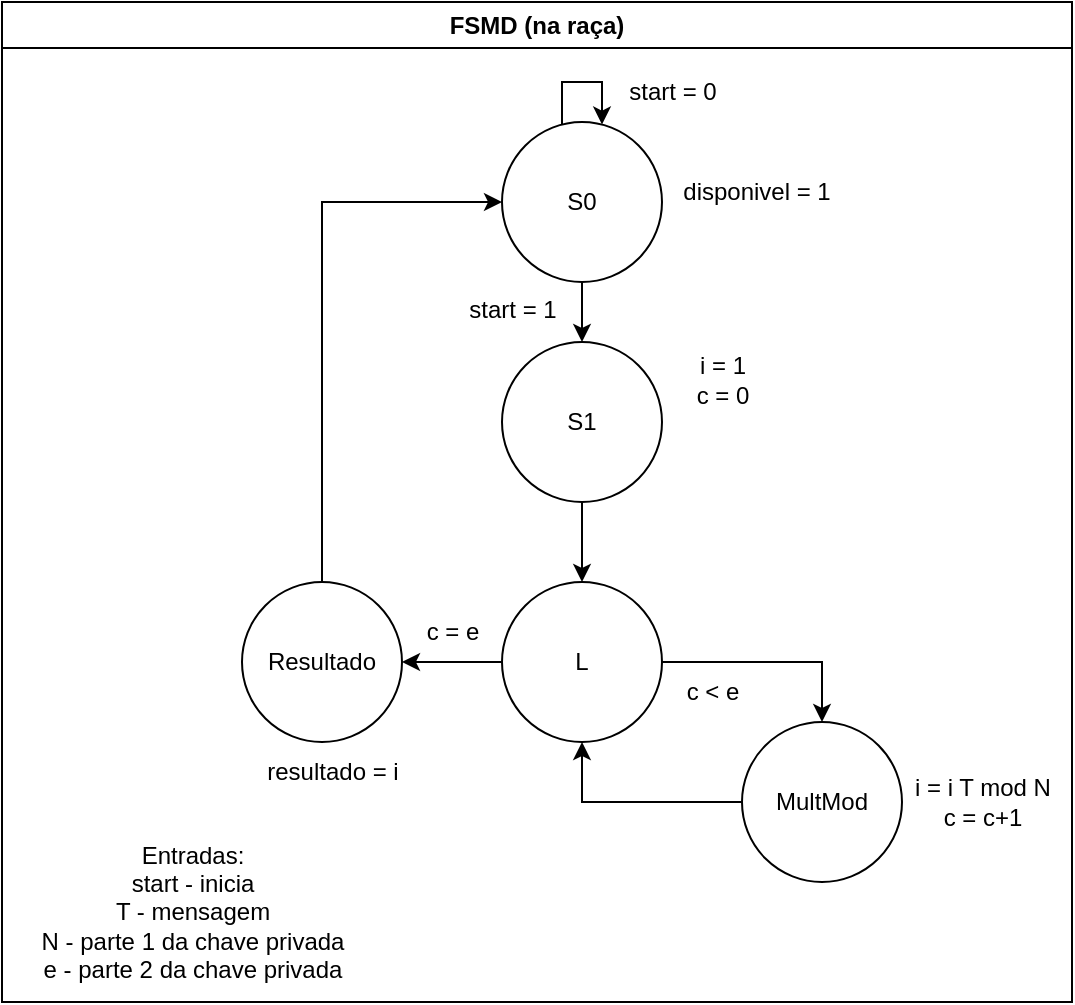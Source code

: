 <mxfile version="27.1.6">
  <diagram name="Página-1" id="EnZ73JgTtoqfLerYadEl">
    <mxGraphModel dx="1890" dy="726" grid="1" gridSize="10" guides="1" tooltips="1" connect="1" arrows="1" fold="1" page="1" pageScale="1" pageWidth="827" pageHeight="1169" math="0" shadow="0">
      <root>
        <mxCell id="0" />
        <mxCell id="1" parent="0" />
        <mxCell id="npcXEpdp4DQcPCw81daD-10" style="edgeStyle=orthogonalEdgeStyle;rounded=0;orthogonalLoop=1;jettySize=auto;html=1;" parent="1" source="npcXEpdp4DQcPCw81daD-1" target="npcXEpdp4DQcPCw81daD-3" edge="1">
          <mxGeometry relative="1" as="geometry" />
        </mxCell>
        <mxCell id="npcXEpdp4DQcPCw81daD-1" value="S0" style="ellipse;whiteSpace=wrap;html=1;aspect=fixed;" parent="1" vertex="1">
          <mxGeometry x="260" y="70" width="80" height="80" as="geometry" />
        </mxCell>
        <mxCell id="npcXEpdp4DQcPCw81daD-11" style="edgeStyle=orthogonalEdgeStyle;rounded=0;orthogonalLoop=1;jettySize=auto;html=1;" parent="1" source="npcXEpdp4DQcPCw81daD-3" target="npcXEpdp4DQcPCw81daD-5" edge="1">
          <mxGeometry relative="1" as="geometry" />
        </mxCell>
        <mxCell id="npcXEpdp4DQcPCw81daD-3" value="S1" style="ellipse;whiteSpace=wrap;html=1;aspect=fixed;" parent="1" vertex="1">
          <mxGeometry x="260" y="180" width="80" height="80" as="geometry" />
        </mxCell>
        <mxCell id="npcXEpdp4DQcPCw81daD-12" style="edgeStyle=orthogonalEdgeStyle;rounded=0;orthogonalLoop=1;jettySize=auto;html=1;" parent="1" source="npcXEpdp4DQcPCw81daD-5" target="npcXEpdp4DQcPCw81daD-6" edge="1">
          <mxGeometry relative="1" as="geometry">
            <Array as="points">
              <mxPoint x="420" y="340" />
            </Array>
          </mxGeometry>
        </mxCell>
        <mxCell id="npcXEpdp4DQcPCw81daD-21" style="edgeStyle=orthogonalEdgeStyle;rounded=0;orthogonalLoop=1;jettySize=auto;html=1;" parent="1" source="npcXEpdp4DQcPCw81daD-5" target="npcXEpdp4DQcPCw81daD-18" edge="1">
          <mxGeometry relative="1" as="geometry" />
        </mxCell>
        <mxCell id="npcXEpdp4DQcPCw81daD-5" value="L" style="ellipse;whiteSpace=wrap;html=1;" parent="1" vertex="1">
          <mxGeometry x="260" y="300" width="80" height="80" as="geometry" />
        </mxCell>
        <mxCell id="npcXEpdp4DQcPCw81daD-14" style="edgeStyle=orthogonalEdgeStyle;rounded=0;orthogonalLoop=1;jettySize=auto;html=1;" parent="1" source="npcXEpdp4DQcPCw81daD-6" target="npcXEpdp4DQcPCw81daD-5" edge="1">
          <mxGeometry relative="1" as="geometry">
            <mxPoint x="420" y="490.0" as="targetPoint" />
            <Array as="points">
              <mxPoint x="300" y="410" />
            </Array>
          </mxGeometry>
        </mxCell>
        <mxCell id="npcXEpdp4DQcPCw81daD-6" value="MultMod" style="ellipse;whiteSpace=wrap;html=1;aspect=fixed;" parent="1" vertex="1">
          <mxGeometry x="380" y="370" width="80" height="80" as="geometry" />
        </mxCell>
        <mxCell id="npcXEpdp4DQcPCw81daD-16" value="c &amp;lt; e" style="text;html=1;align=center;verticalAlign=middle;resizable=0;points=[];autosize=1;strokeColor=none;fillColor=none;" parent="1" vertex="1">
          <mxGeometry x="340" y="340" width="50" height="30" as="geometry" />
        </mxCell>
        <mxCell id="npcXEpdp4DQcPCw81daD-20" style="edgeStyle=orthogonalEdgeStyle;rounded=0;orthogonalLoop=1;jettySize=auto;html=1;" parent="1" source="npcXEpdp4DQcPCw81daD-18" target="npcXEpdp4DQcPCw81daD-1" edge="1">
          <mxGeometry relative="1" as="geometry">
            <Array as="points">
              <mxPoint x="170" y="110" />
            </Array>
          </mxGeometry>
        </mxCell>
        <mxCell id="npcXEpdp4DQcPCw81daD-18" value="Resultado" style="ellipse;whiteSpace=wrap;html=1;aspect=fixed;" parent="1" vertex="1">
          <mxGeometry x="130" y="300" width="80" height="80" as="geometry" />
        </mxCell>
        <mxCell id="npcXEpdp4DQcPCw81daD-22" value="c = e" style="text;html=1;align=center;verticalAlign=middle;resizable=0;points=[];autosize=1;strokeColor=none;fillColor=none;" parent="1" vertex="1">
          <mxGeometry x="210" y="310" width="50" height="30" as="geometry" />
        </mxCell>
        <mxCell id="npcXEpdp4DQcPCw81daD-24" value="FSMD (na raça)" style="swimlane;whiteSpace=wrap;html=1;" parent="1" vertex="1">
          <mxGeometry x="10" y="10" width="535" height="500" as="geometry" />
        </mxCell>
        <mxCell id="npcXEpdp4DQcPCw81daD-2" value="disponivel = 1" style="text;html=1;align=center;verticalAlign=middle;whiteSpace=wrap;rounded=0;" parent="npcXEpdp4DQcPCw81daD-24" vertex="1">
          <mxGeometry x="335" y="80" width="85" height="30" as="geometry" />
        </mxCell>
        <mxCell id="npcXEpdp4DQcPCw81daD-4" value="i = 1&lt;div&gt;c = 0&lt;/div&gt;" style="text;html=1;align=center;verticalAlign=middle;resizable=0;points=[];autosize=1;strokeColor=none;fillColor=none;" parent="npcXEpdp4DQcPCw81daD-24" vertex="1">
          <mxGeometry x="335" y="169" width="50" height="40" as="geometry" />
        </mxCell>
        <mxCell id="npcXEpdp4DQcPCw81daD-26" value="start = 1" style="text;html=1;align=center;verticalAlign=middle;resizable=0;points=[];autosize=1;strokeColor=none;fillColor=none;" parent="npcXEpdp4DQcPCw81daD-24" vertex="1">
          <mxGeometry x="220" y="139" width="70" height="30" as="geometry" />
        </mxCell>
        <mxCell id="npcXEpdp4DQcPCw81daD-28" value="start = 0" style="text;html=1;align=center;verticalAlign=middle;resizable=0;points=[];autosize=1;strokeColor=none;fillColor=none;" parent="npcXEpdp4DQcPCw81daD-24" vertex="1">
          <mxGeometry x="300" y="30" width="70" height="30" as="geometry" />
        </mxCell>
        <mxCell id="npcXEpdp4DQcPCw81daD-8" value="i = i T mod N&lt;div&gt;c = c+1&lt;/div&gt;" style="text;html=1;align=center;verticalAlign=middle;resizable=0;points=[];autosize=1;strokeColor=none;fillColor=none;" parent="npcXEpdp4DQcPCw81daD-24" vertex="1">
          <mxGeometry x="445" y="380" width="90" height="40" as="geometry" />
        </mxCell>
        <mxCell id="npcXEpdp4DQcPCw81daD-19" value="resultado = i" style="text;html=1;align=center;verticalAlign=middle;resizable=0;points=[];autosize=1;strokeColor=none;fillColor=none;" parent="npcXEpdp4DQcPCw81daD-24" vertex="1">
          <mxGeometry x="120" y="370" width="90" height="30" as="geometry" />
        </mxCell>
        <mxCell id="npcXEpdp4DQcPCw81daD-64" value="Entradas:&lt;div&gt;start - inicia&lt;br&gt;&lt;div&gt;T - mensagem&lt;/div&gt;&lt;div&gt;N - parte 1 da chave privada&lt;/div&gt;&lt;div&gt;e - parte 2 da chave privada&lt;/div&gt;&lt;/div&gt;" style="text;html=1;align=center;verticalAlign=middle;resizable=0;points=[];autosize=1;strokeColor=none;fillColor=none;" parent="npcXEpdp4DQcPCw81daD-24" vertex="1">
          <mxGeometry x="10" y="410" width="170" height="90" as="geometry" />
        </mxCell>
        <mxCell id="npcXEpdp4DQcPCw81daD-27" style="edgeStyle=orthogonalEdgeStyle;rounded=0;orthogonalLoop=1;jettySize=auto;html=1;" parent="1" source="npcXEpdp4DQcPCw81daD-1" target="npcXEpdp4DQcPCw81daD-1" edge="1">
          <mxGeometry relative="1" as="geometry">
            <Array as="points">
              <mxPoint x="300" y="50" />
            </Array>
          </mxGeometry>
        </mxCell>
      </root>
    </mxGraphModel>
  </diagram>
</mxfile>
